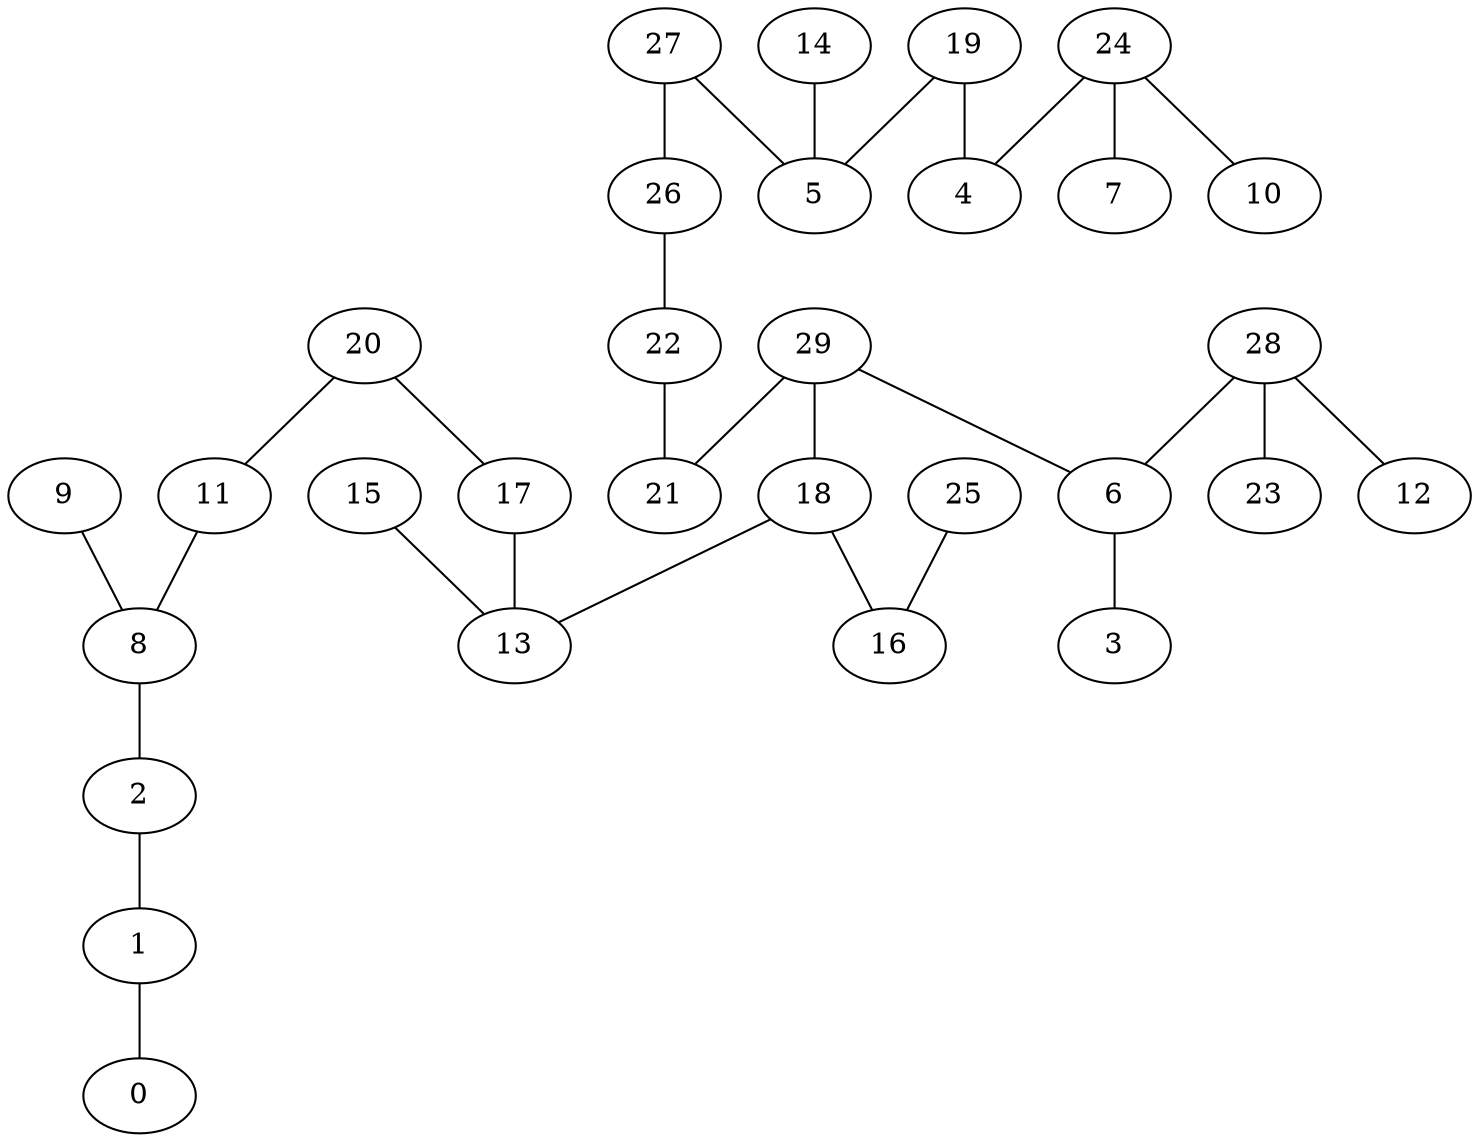 graph {
"0";
"1";
"2";
"3";
"4";
"5";
"6";
"7";
"8";
"9";
"10";
"11";
"12";
"13";
"14";
"15";
"16";
"17";
"18";
"19";
"20";
"21";
"22";
"23";
"24";
"25";
"26";
"27";
"28";
"29";
"1"--"0";
"2"--"1";
"6"--"3";
"8"--"2";
"9"--"8";
"11"--"8";
"14"--"5";
"15"--"13";
"17"--"13";
"18"--"13";
"18"--"16";
"19"--"4";
"19"--"5";
"20"--"11";
"20"--"17";
"22"--"21";
"24"--"4";
"24"--"7";
"24"--"10";
"25"--"16";
"26"--"22";
"27"--"5";
"27"--"26";
"28"--"6";
"28"--"12";
"28"--"23";
"29"--"6";
"29"--"18";
"29"--"21";
}
